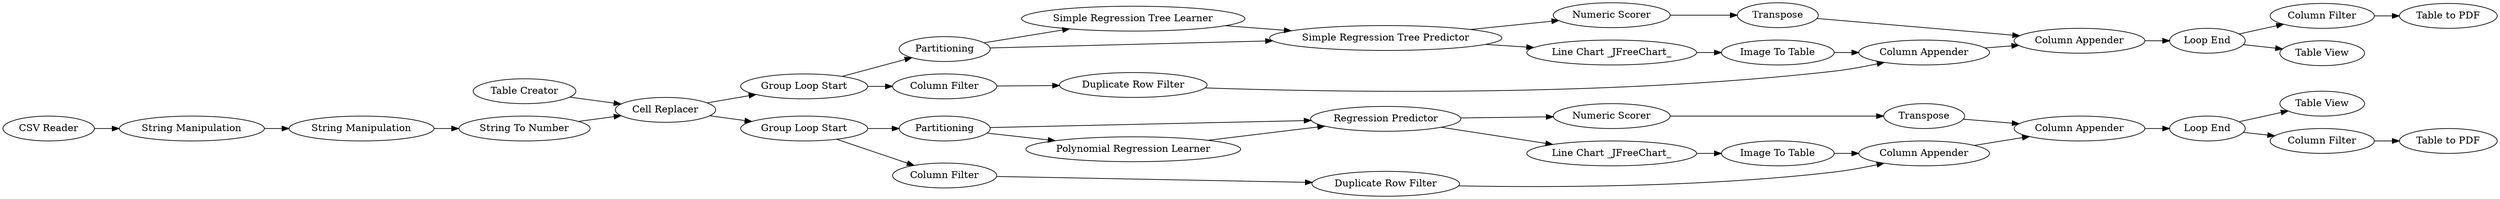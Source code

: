 digraph {
	"-4274653590984470428_52" [label="Column Appender"]
	"-4274653590984470428_51" [label="Column Appender"]
	"-4274653590984470428_2" [label="CSV Reader"]
	"-4274653590984470428_59" [label="Loop End"]
	"-4274653590984470428_68" [label="Image To Table"]
	"-4274653590984470428_53" [label="Simple Regression Tree Learner"]
	"-4274653590984470428_33" [label=Partitioning]
	"-4274653590984470428_70" [label="Table to PDF"]
	"-4274653590984470428_65" [label=Transpose]
	"-4274653590984470428_55" [label="Table View"]
	"-4274653590984470428_58" [label="Column Appender"]
	"-4274653590984470428_60" [label="Duplicate Row Filter"]
	"-4274653590984470428_42" [label="Loop End"]
	"-4274653590984470428_29" [label="Table Creator"]
	"-4274653590984470428_64" [label="Numeric Scorer"]
	"-4274653590984470428_47" [label=Transpose]
	"-4274653590984470428_46" [label="Image To Table"]
	"-4274653590984470428_26" [label="String To Number"]
	"-4274653590984470428_72" [label="Column Filter"]
	"-4274653590984470428_62" [label="Column Appender"]
	"-4274653590984470428_57" [label=Partitioning]
	"-4274653590984470428_28" [label="Cell Replacer"]
	"-4274653590984470428_50" [label="String Manipulation"]
	"-4274653590984470428_69" [label="Table View"]
	"-4274653590984470428_48" [label="Duplicate Row Filter"]
	"-4274653590984470428_27" [label="String Manipulation"]
	"-4274653590984470428_54" [label="Simple Regression Tree Predictor"]
	"-4274653590984470428_35" [label="Regression Predictor"]
	"-4274653590984470428_73" [label="Table to PDF"]
	"-4274653590984470428_67" [label="Group Loop Start"]
	"-4274653590984470428_36" [label="Numeric Scorer"]
	"-4274653590984470428_61" [label="Line Chart _JFreeChart_"]
	"-4274653590984470428_56" [label="Column Filter"]
	"-4274653590984470428_31" [label="Group Loop Start"]
	"-4274653590984470428_45" [label="Line Chart _JFreeChart_"]
	"-4274653590984470428_34" [label="Polynomial Regression Learner"]
	"-4274653590984470428_71" [label="Column Filter"]
	"-4274653590984470428_49" [label="Column Filter"]
	"-4274653590984470428_58" -> "-4274653590984470428_62"
	"-4274653590984470428_54" -> "-4274653590984470428_64"
	"-4274653590984470428_67" -> "-4274653590984470428_57"
	"-4274653590984470428_45" -> "-4274653590984470428_46"
	"-4274653590984470428_36" -> "-4274653590984470428_47"
	"-4274653590984470428_51" -> "-4274653590984470428_52"
	"-4274653590984470428_29" -> "-4274653590984470428_28"
	"-4274653590984470428_67" -> "-4274653590984470428_56"
	"-4274653590984470428_71" -> "-4274653590984470428_70"
	"-4274653590984470428_28" -> "-4274653590984470428_31"
	"-4274653590984470428_2" -> "-4274653590984470428_50"
	"-4274653590984470428_42" -> "-4274653590984470428_71"
	"-4274653590984470428_57" -> "-4274653590984470428_53"
	"-4274653590984470428_64" -> "-4274653590984470428_65"
	"-4274653590984470428_26" -> "-4274653590984470428_28"
	"-4274653590984470428_65" -> "-4274653590984470428_62"
	"-4274653590984470428_31" -> "-4274653590984470428_33"
	"-4274653590984470428_35" -> "-4274653590984470428_36"
	"-4274653590984470428_27" -> "-4274653590984470428_26"
	"-4274653590984470428_72" -> "-4274653590984470428_73"
	"-4274653590984470428_33" -> "-4274653590984470428_34"
	"-4274653590984470428_42" -> "-4274653590984470428_55"
	"-4274653590984470428_35" -> "-4274653590984470428_45"
	"-4274653590984470428_47" -> "-4274653590984470428_52"
	"-4274653590984470428_59" -> "-4274653590984470428_69"
	"-4274653590984470428_34" -> "-4274653590984470428_35"
	"-4274653590984470428_50" -> "-4274653590984470428_27"
	"-4274653590984470428_31" -> "-4274653590984470428_49"
	"-4274653590984470428_46" -> "-4274653590984470428_51"
	"-4274653590984470428_54" -> "-4274653590984470428_61"
	"-4274653590984470428_59" -> "-4274653590984470428_72"
	"-4274653590984470428_60" -> "-4274653590984470428_58"
	"-4274653590984470428_52" -> "-4274653590984470428_42"
	"-4274653590984470428_48" -> "-4274653590984470428_51"
	"-4274653590984470428_61" -> "-4274653590984470428_68"
	"-4274653590984470428_49" -> "-4274653590984470428_48"
	"-4274653590984470428_53" -> "-4274653590984470428_54"
	"-4274653590984470428_33" -> "-4274653590984470428_35"
	"-4274653590984470428_62" -> "-4274653590984470428_59"
	"-4274653590984470428_57" -> "-4274653590984470428_54"
	"-4274653590984470428_28" -> "-4274653590984470428_67"
	"-4274653590984470428_56" -> "-4274653590984470428_60"
	"-4274653590984470428_68" -> "-4274653590984470428_58"
	rankdir=LR
}

